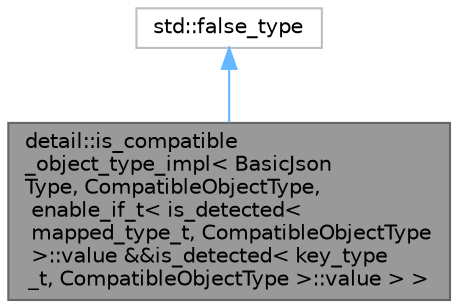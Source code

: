 digraph "detail::is_compatible_object_type_impl&lt; BasicJsonType, CompatibleObjectType, enable_if_t&lt; is_detected&lt; mapped_type_t, CompatibleObjectType &gt;::value &amp;&amp;is_detected&lt; key_type_t, CompatibleObjectType &gt;::value &gt; &gt;"
{
 // LATEX_PDF_SIZE
  bgcolor="transparent";
  edge [fontname=Helvetica,fontsize=10,labelfontname=Helvetica,labelfontsize=10];
  node [fontname=Helvetica,fontsize=10,shape=box,height=0.2,width=0.4];
  Node1 [id="Node000001",label="detail::is_compatible\l_object_type_impl\< BasicJson\lType, CompatibleObjectType,\l enable_if_t\< is_detected\<\l mapped_type_t, CompatibleObjectType\l \>::value &&is_detected\< key_type\l_t, CompatibleObjectType \>::value \> \>",height=0.2,width=0.4,color="gray40", fillcolor="grey60", style="filled", fontcolor="black",tooltip=" "];
  Node2 -> Node1 [id="edge1_Node000001_Node000002",dir="back",color="steelblue1",style="solid",tooltip=" "];
  Node2 [id="Node000002",label="std::false_type",height=0.2,width=0.4,color="grey75", fillcolor="white", style="filled",tooltip=" "];
}
